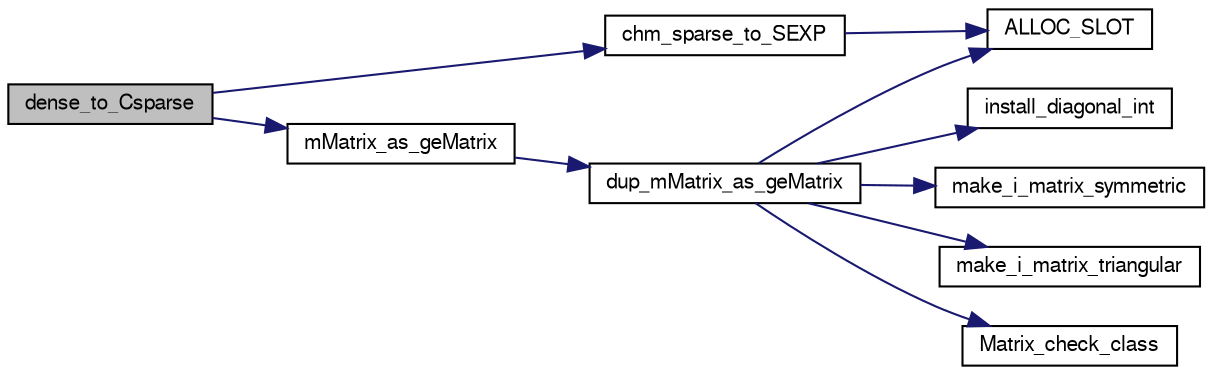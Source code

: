 digraph G
{
  edge [fontname="FreeSans",fontsize=10,labelfontname="FreeSans",labelfontsize=10];
  node [fontname="FreeSans",fontsize=10,shape=record];
  rankdir=LR;
  Node1 [label="dense_to_Csparse",height=0.2,width=0.4,color="black", fillcolor="grey75", style="filled" fontcolor="black"];
  Node1 -> Node2 [color="midnightblue",fontsize=10,style="solid",fontname="FreeSans"];
  Node2 [label="chm_sparse_to_SEXP",height=0.2,width=0.4,color="black", fillcolor="white", style="filled",URL="$chm__common_8c.html#7aa1a6e564c24a55b031b5c03b3313f4",tooltip="Copy the contents of a to an appropriate CsparseMatrix object and, optionally, free..."];
  Node2 -> Node3 [color="midnightblue",fontsize=10,style="solid",fontname="FreeSans"];
  Node3 [label="ALLOC_SLOT",height=0.2,width=0.4,color="black", fillcolor="white", style="filled",URL="$Mutils_8h.html#f7f59236ca18ab52131cf71f4a7b0786",tooltip="Allocate an SEXP of given type and length, assign it as slot nm in the object, and..."];
  Node1 -> Node4 [color="midnightblue",fontsize=10,style="solid",fontname="FreeSans"];
  Node4 [label="mMatrix_as_geMatrix",height=0.2,width=0.4,color="black", fillcolor="white", style="filled",URL="$Mutils_8h.html#623039270a92fce0643031ef7f6e72b2"];
  Node4 -> Node5 [color="midnightblue",fontsize=10,style="solid",fontname="FreeSans"];
  Node5 [label="dup_mMatrix_as_geMatrix",height=0.2,width=0.4,color="black", fillcolor="white", style="filled",URL="$Mutils_8c.html#23764b1c8334e40406598a0446cc8bc5"];
  Node5 -> Node3 [color="midnightblue",fontsize=10,style="solid",fontname="FreeSans"];
  Node5 -> Node6 [color="midnightblue",fontsize=10,style="solid",fontname="FreeSans"];
  Node6 [label="install_diagonal_int",height=0.2,width=0.4,color="black", fillcolor="white", style="filled",URL="$Mutils_8c.html#daf5449cf279f61000d9d1a1215d4b6a"];
  Node5 -> Node7 [color="midnightblue",fontsize=10,style="solid",fontname="FreeSans"];
  Node7 [label="make_i_matrix_symmetric",height=0.2,width=0.4,color="black", fillcolor="white", style="filled",URL="$Mutils_8h.html#133847040a4bd7d9bdb602c11aa6f048"];
  Node5 -> Node8 [color="midnightblue",fontsize=10,style="solid",fontname="FreeSans"];
  Node8 [label="make_i_matrix_triangular",height=0.2,width=0.4,color="black", fillcolor="white", style="filled",URL="$Mutils_8h.html#b30d497ec7595dda8670f741fcd74992"];
  Node5 -> Node9 [color="midnightblue",fontsize=10,style="solid",fontname="FreeSans"];
  Node9 [label="Matrix_check_class",height=0.2,width=0.4,color="black", fillcolor="white", style="filled",URL="$Mutils_8h.html#2206f293e563a99c83fa8480b7e26912",tooltip="Return the 0-based index of a string match in a vector of strings terminated by an..."];
}
